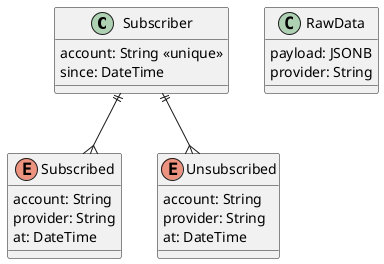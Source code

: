 @startuml Entity-relationship
class Subscriber {
  account: String <<unique>>
  since: DateTime
}

class RawData {
  payload: JSONB
  provider: String
}

enum Subscribed {
  account: String
  provider: String
  at: DateTime
}

enum Unsubscribed {
  account: String
  provider: String
  at: DateTime
}

Subscriber ||--{ Subscribed
Subscriber ||--{ Unsubscribed



@enduml
